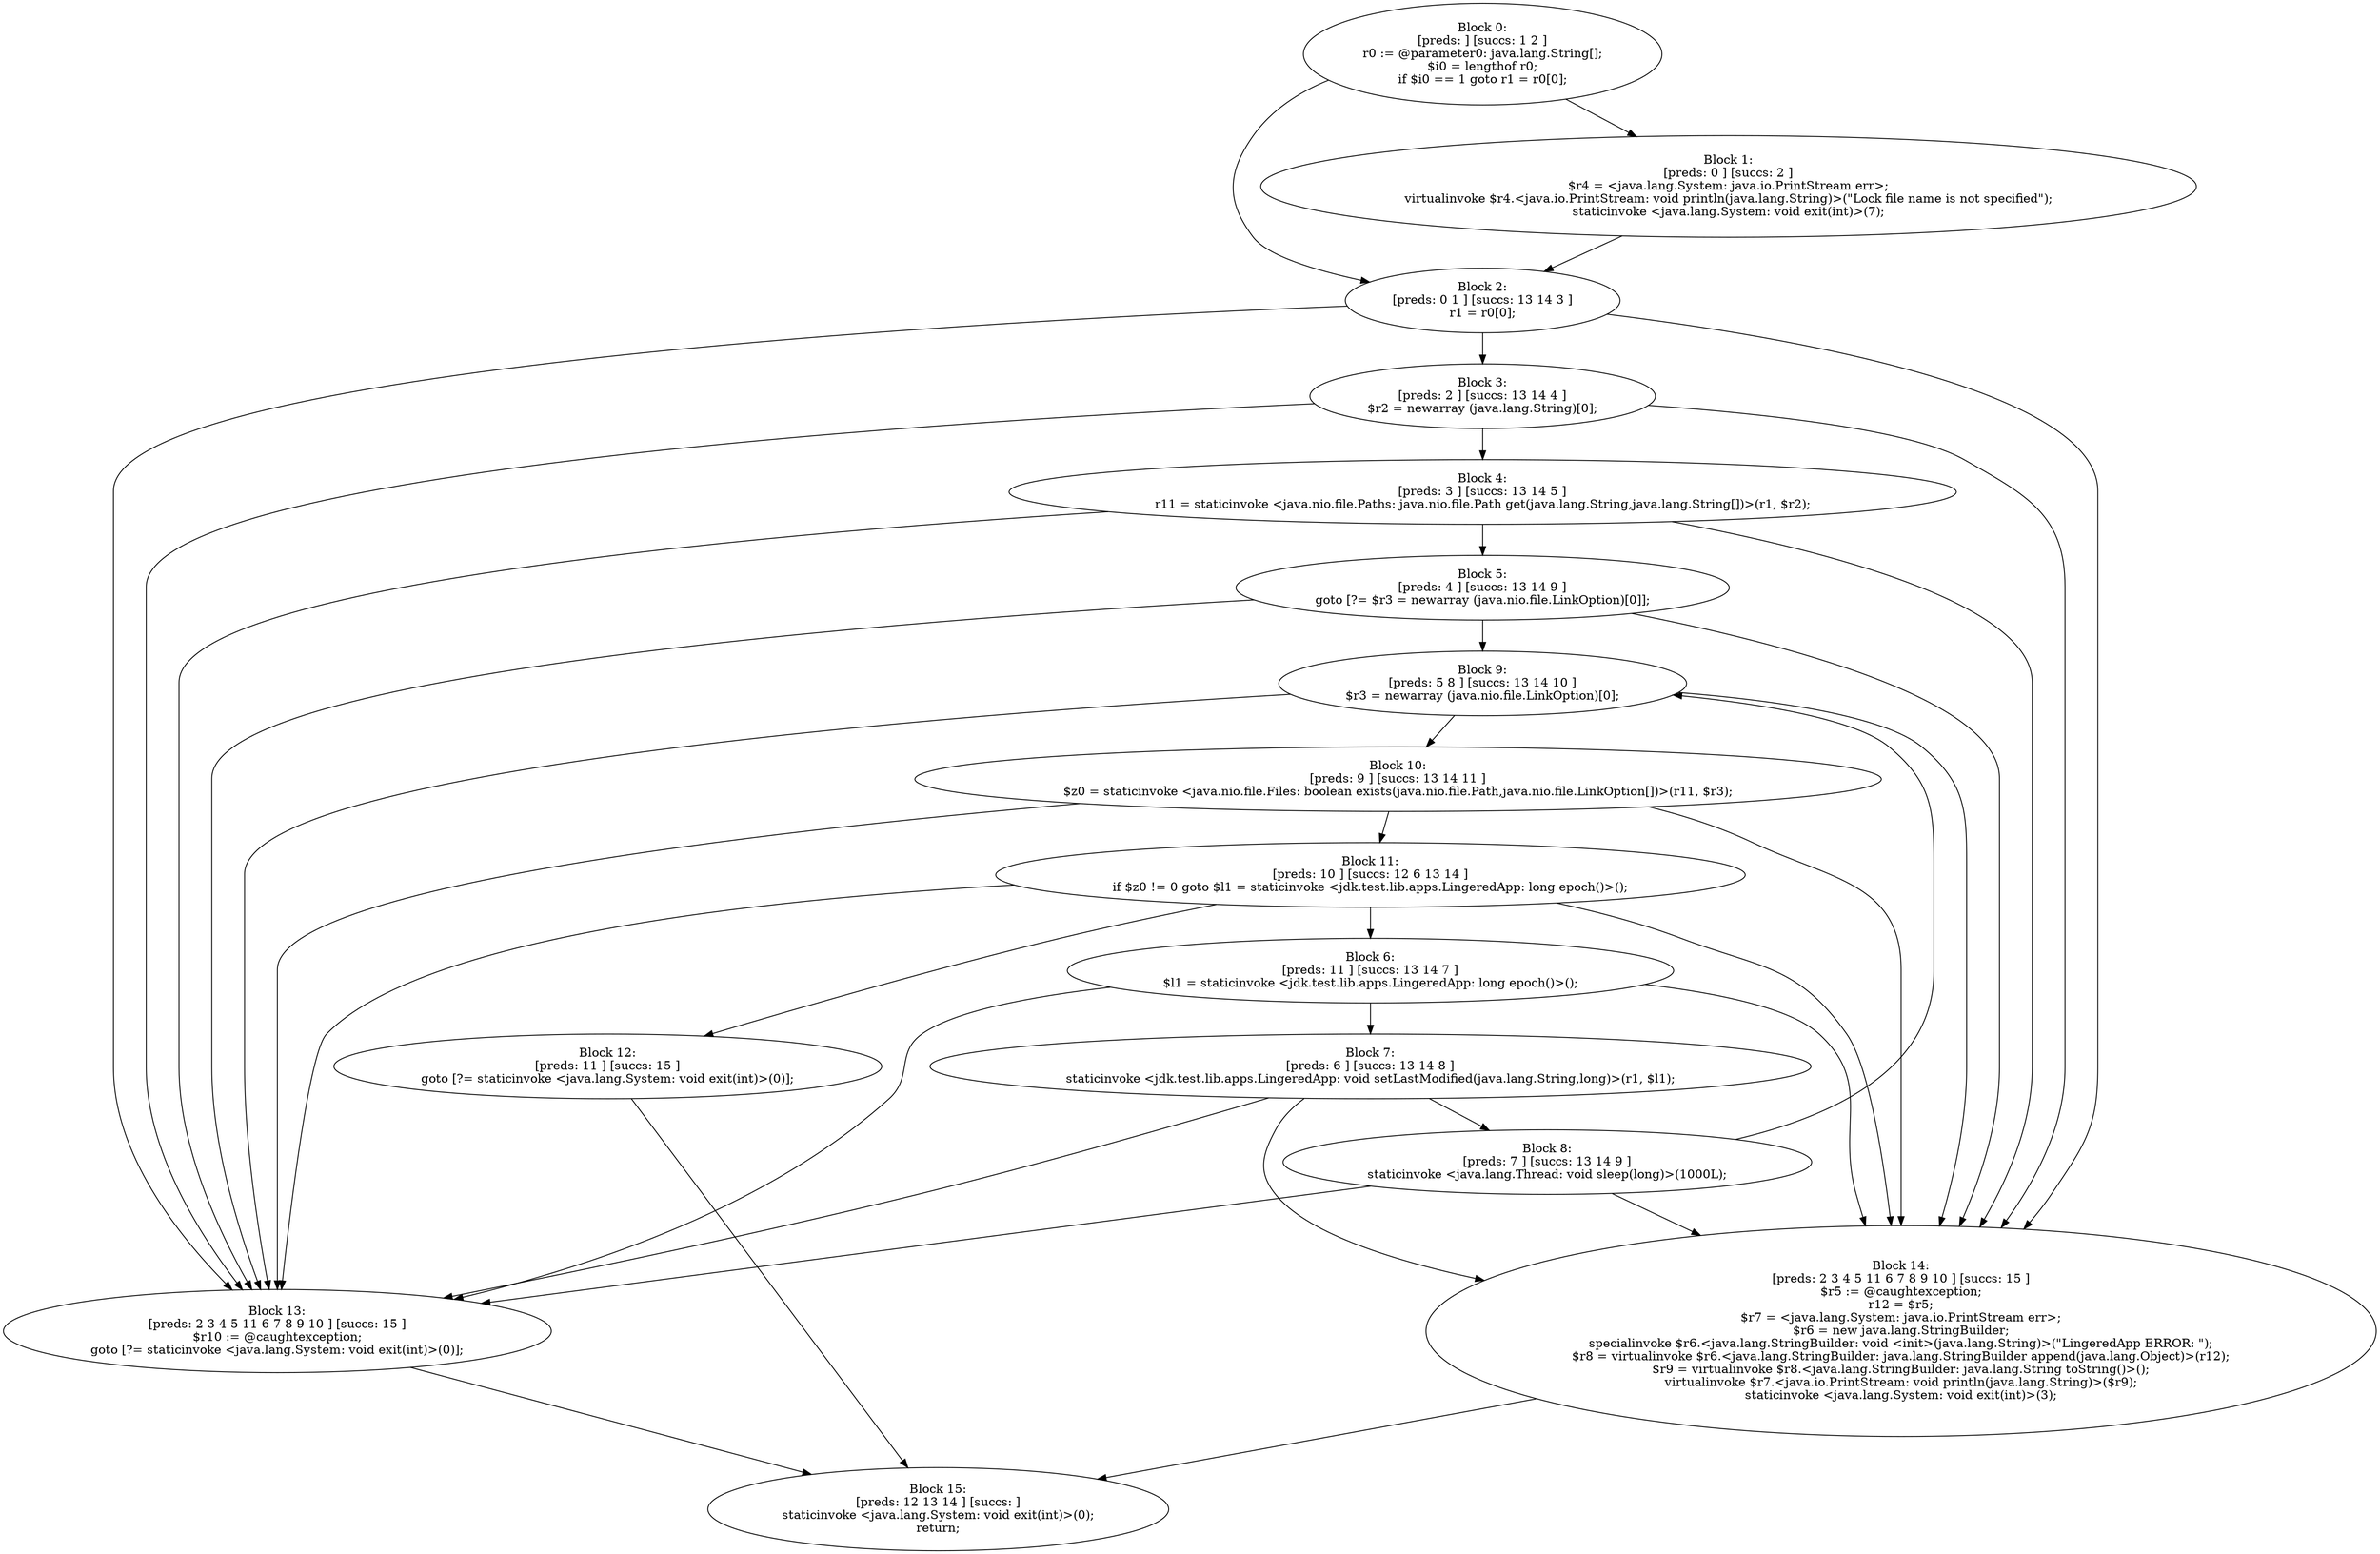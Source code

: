 digraph "unitGraph" {
    "Block 0:
[preds: ] [succs: 1 2 ]
r0 := @parameter0: java.lang.String[];
$i0 = lengthof r0;
if $i0 == 1 goto r1 = r0[0];
"
    "Block 1:
[preds: 0 ] [succs: 2 ]
$r4 = <java.lang.System: java.io.PrintStream err>;
virtualinvoke $r4.<java.io.PrintStream: void println(java.lang.String)>(\"Lock file name is not specified\");
staticinvoke <java.lang.System: void exit(int)>(7);
"
    "Block 2:
[preds: 0 1 ] [succs: 13 14 3 ]
r1 = r0[0];
"
    "Block 3:
[preds: 2 ] [succs: 13 14 4 ]
$r2 = newarray (java.lang.String)[0];
"
    "Block 4:
[preds: 3 ] [succs: 13 14 5 ]
r11 = staticinvoke <java.nio.file.Paths: java.nio.file.Path get(java.lang.String,java.lang.String[])>(r1, $r2);
"
    "Block 5:
[preds: 4 ] [succs: 13 14 9 ]
goto [?= $r3 = newarray (java.nio.file.LinkOption)[0]];
"
    "Block 6:
[preds: 11 ] [succs: 13 14 7 ]
$l1 = staticinvoke <jdk.test.lib.apps.LingeredApp: long epoch()>();
"
    "Block 7:
[preds: 6 ] [succs: 13 14 8 ]
staticinvoke <jdk.test.lib.apps.LingeredApp: void setLastModified(java.lang.String,long)>(r1, $l1);
"
    "Block 8:
[preds: 7 ] [succs: 13 14 9 ]
staticinvoke <java.lang.Thread: void sleep(long)>(1000L);
"
    "Block 9:
[preds: 5 8 ] [succs: 13 14 10 ]
$r3 = newarray (java.nio.file.LinkOption)[0];
"
    "Block 10:
[preds: 9 ] [succs: 13 14 11 ]
$z0 = staticinvoke <java.nio.file.Files: boolean exists(java.nio.file.Path,java.nio.file.LinkOption[])>(r11, $r3);
"
    "Block 11:
[preds: 10 ] [succs: 12 6 13 14 ]
if $z0 != 0 goto $l1 = staticinvoke <jdk.test.lib.apps.LingeredApp: long epoch()>();
"
    "Block 12:
[preds: 11 ] [succs: 15 ]
goto [?= staticinvoke <java.lang.System: void exit(int)>(0)];
"
    "Block 13:
[preds: 2 3 4 5 11 6 7 8 9 10 ] [succs: 15 ]
$r10 := @caughtexception;
goto [?= staticinvoke <java.lang.System: void exit(int)>(0)];
"
    "Block 14:
[preds: 2 3 4 5 11 6 7 8 9 10 ] [succs: 15 ]
$r5 := @caughtexception;
r12 = $r5;
$r7 = <java.lang.System: java.io.PrintStream err>;
$r6 = new java.lang.StringBuilder;
specialinvoke $r6.<java.lang.StringBuilder: void <init>(java.lang.String)>(\"LingeredApp ERROR: \");
$r8 = virtualinvoke $r6.<java.lang.StringBuilder: java.lang.StringBuilder append(java.lang.Object)>(r12);
$r9 = virtualinvoke $r8.<java.lang.StringBuilder: java.lang.String toString()>();
virtualinvoke $r7.<java.io.PrintStream: void println(java.lang.String)>($r9);
staticinvoke <java.lang.System: void exit(int)>(3);
"
    "Block 15:
[preds: 12 13 14 ] [succs: ]
staticinvoke <java.lang.System: void exit(int)>(0);
return;
"
    "Block 0:
[preds: ] [succs: 1 2 ]
r0 := @parameter0: java.lang.String[];
$i0 = lengthof r0;
if $i0 == 1 goto r1 = r0[0];
"->"Block 1:
[preds: 0 ] [succs: 2 ]
$r4 = <java.lang.System: java.io.PrintStream err>;
virtualinvoke $r4.<java.io.PrintStream: void println(java.lang.String)>(\"Lock file name is not specified\");
staticinvoke <java.lang.System: void exit(int)>(7);
";
    "Block 0:
[preds: ] [succs: 1 2 ]
r0 := @parameter0: java.lang.String[];
$i0 = lengthof r0;
if $i0 == 1 goto r1 = r0[0];
"->"Block 2:
[preds: 0 1 ] [succs: 13 14 3 ]
r1 = r0[0];
";
    "Block 1:
[preds: 0 ] [succs: 2 ]
$r4 = <java.lang.System: java.io.PrintStream err>;
virtualinvoke $r4.<java.io.PrintStream: void println(java.lang.String)>(\"Lock file name is not specified\");
staticinvoke <java.lang.System: void exit(int)>(7);
"->"Block 2:
[preds: 0 1 ] [succs: 13 14 3 ]
r1 = r0[0];
";
    "Block 2:
[preds: 0 1 ] [succs: 13 14 3 ]
r1 = r0[0];
"->"Block 13:
[preds: 2 3 4 5 11 6 7 8 9 10 ] [succs: 15 ]
$r10 := @caughtexception;
goto [?= staticinvoke <java.lang.System: void exit(int)>(0)];
";
    "Block 2:
[preds: 0 1 ] [succs: 13 14 3 ]
r1 = r0[0];
"->"Block 14:
[preds: 2 3 4 5 11 6 7 8 9 10 ] [succs: 15 ]
$r5 := @caughtexception;
r12 = $r5;
$r7 = <java.lang.System: java.io.PrintStream err>;
$r6 = new java.lang.StringBuilder;
specialinvoke $r6.<java.lang.StringBuilder: void <init>(java.lang.String)>(\"LingeredApp ERROR: \");
$r8 = virtualinvoke $r6.<java.lang.StringBuilder: java.lang.StringBuilder append(java.lang.Object)>(r12);
$r9 = virtualinvoke $r8.<java.lang.StringBuilder: java.lang.String toString()>();
virtualinvoke $r7.<java.io.PrintStream: void println(java.lang.String)>($r9);
staticinvoke <java.lang.System: void exit(int)>(3);
";
    "Block 2:
[preds: 0 1 ] [succs: 13 14 3 ]
r1 = r0[0];
"->"Block 3:
[preds: 2 ] [succs: 13 14 4 ]
$r2 = newarray (java.lang.String)[0];
";
    "Block 3:
[preds: 2 ] [succs: 13 14 4 ]
$r2 = newarray (java.lang.String)[0];
"->"Block 13:
[preds: 2 3 4 5 11 6 7 8 9 10 ] [succs: 15 ]
$r10 := @caughtexception;
goto [?= staticinvoke <java.lang.System: void exit(int)>(0)];
";
    "Block 3:
[preds: 2 ] [succs: 13 14 4 ]
$r2 = newarray (java.lang.String)[0];
"->"Block 14:
[preds: 2 3 4 5 11 6 7 8 9 10 ] [succs: 15 ]
$r5 := @caughtexception;
r12 = $r5;
$r7 = <java.lang.System: java.io.PrintStream err>;
$r6 = new java.lang.StringBuilder;
specialinvoke $r6.<java.lang.StringBuilder: void <init>(java.lang.String)>(\"LingeredApp ERROR: \");
$r8 = virtualinvoke $r6.<java.lang.StringBuilder: java.lang.StringBuilder append(java.lang.Object)>(r12);
$r9 = virtualinvoke $r8.<java.lang.StringBuilder: java.lang.String toString()>();
virtualinvoke $r7.<java.io.PrintStream: void println(java.lang.String)>($r9);
staticinvoke <java.lang.System: void exit(int)>(3);
";
    "Block 3:
[preds: 2 ] [succs: 13 14 4 ]
$r2 = newarray (java.lang.String)[0];
"->"Block 4:
[preds: 3 ] [succs: 13 14 5 ]
r11 = staticinvoke <java.nio.file.Paths: java.nio.file.Path get(java.lang.String,java.lang.String[])>(r1, $r2);
";
    "Block 4:
[preds: 3 ] [succs: 13 14 5 ]
r11 = staticinvoke <java.nio.file.Paths: java.nio.file.Path get(java.lang.String,java.lang.String[])>(r1, $r2);
"->"Block 13:
[preds: 2 3 4 5 11 6 7 8 9 10 ] [succs: 15 ]
$r10 := @caughtexception;
goto [?= staticinvoke <java.lang.System: void exit(int)>(0)];
";
    "Block 4:
[preds: 3 ] [succs: 13 14 5 ]
r11 = staticinvoke <java.nio.file.Paths: java.nio.file.Path get(java.lang.String,java.lang.String[])>(r1, $r2);
"->"Block 14:
[preds: 2 3 4 5 11 6 7 8 9 10 ] [succs: 15 ]
$r5 := @caughtexception;
r12 = $r5;
$r7 = <java.lang.System: java.io.PrintStream err>;
$r6 = new java.lang.StringBuilder;
specialinvoke $r6.<java.lang.StringBuilder: void <init>(java.lang.String)>(\"LingeredApp ERROR: \");
$r8 = virtualinvoke $r6.<java.lang.StringBuilder: java.lang.StringBuilder append(java.lang.Object)>(r12);
$r9 = virtualinvoke $r8.<java.lang.StringBuilder: java.lang.String toString()>();
virtualinvoke $r7.<java.io.PrintStream: void println(java.lang.String)>($r9);
staticinvoke <java.lang.System: void exit(int)>(3);
";
    "Block 4:
[preds: 3 ] [succs: 13 14 5 ]
r11 = staticinvoke <java.nio.file.Paths: java.nio.file.Path get(java.lang.String,java.lang.String[])>(r1, $r2);
"->"Block 5:
[preds: 4 ] [succs: 13 14 9 ]
goto [?= $r3 = newarray (java.nio.file.LinkOption)[0]];
";
    "Block 5:
[preds: 4 ] [succs: 13 14 9 ]
goto [?= $r3 = newarray (java.nio.file.LinkOption)[0]];
"->"Block 13:
[preds: 2 3 4 5 11 6 7 8 9 10 ] [succs: 15 ]
$r10 := @caughtexception;
goto [?= staticinvoke <java.lang.System: void exit(int)>(0)];
";
    "Block 5:
[preds: 4 ] [succs: 13 14 9 ]
goto [?= $r3 = newarray (java.nio.file.LinkOption)[0]];
"->"Block 14:
[preds: 2 3 4 5 11 6 7 8 9 10 ] [succs: 15 ]
$r5 := @caughtexception;
r12 = $r5;
$r7 = <java.lang.System: java.io.PrintStream err>;
$r6 = new java.lang.StringBuilder;
specialinvoke $r6.<java.lang.StringBuilder: void <init>(java.lang.String)>(\"LingeredApp ERROR: \");
$r8 = virtualinvoke $r6.<java.lang.StringBuilder: java.lang.StringBuilder append(java.lang.Object)>(r12);
$r9 = virtualinvoke $r8.<java.lang.StringBuilder: java.lang.String toString()>();
virtualinvoke $r7.<java.io.PrintStream: void println(java.lang.String)>($r9);
staticinvoke <java.lang.System: void exit(int)>(3);
";
    "Block 5:
[preds: 4 ] [succs: 13 14 9 ]
goto [?= $r3 = newarray (java.nio.file.LinkOption)[0]];
"->"Block 9:
[preds: 5 8 ] [succs: 13 14 10 ]
$r3 = newarray (java.nio.file.LinkOption)[0];
";
    "Block 6:
[preds: 11 ] [succs: 13 14 7 ]
$l1 = staticinvoke <jdk.test.lib.apps.LingeredApp: long epoch()>();
"->"Block 13:
[preds: 2 3 4 5 11 6 7 8 9 10 ] [succs: 15 ]
$r10 := @caughtexception;
goto [?= staticinvoke <java.lang.System: void exit(int)>(0)];
";
    "Block 6:
[preds: 11 ] [succs: 13 14 7 ]
$l1 = staticinvoke <jdk.test.lib.apps.LingeredApp: long epoch()>();
"->"Block 14:
[preds: 2 3 4 5 11 6 7 8 9 10 ] [succs: 15 ]
$r5 := @caughtexception;
r12 = $r5;
$r7 = <java.lang.System: java.io.PrintStream err>;
$r6 = new java.lang.StringBuilder;
specialinvoke $r6.<java.lang.StringBuilder: void <init>(java.lang.String)>(\"LingeredApp ERROR: \");
$r8 = virtualinvoke $r6.<java.lang.StringBuilder: java.lang.StringBuilder append(java.lang.Object)>(r12);
$r9 = virtualinvoke $r8.<java.lang.StringBuilder: java.lang.String toString()>();
virtualinvoke $r7.<java.io.PrintStream: void println(java.lang.String)>($r9);
staticinvoke <java.lang.System: void exit(int)>(3);
";
    "Block 6:
[preds: 11 ] [succs: 13 14 7 ]
$l1 = staticinvoke <jdk.test.lib.apps.LingeredApp: long epoch()>();
"->"Block 7:
[preds: 6 ] [succs: 13 14 8 ]
staticinvoke <jdk.test.lib.apps.LingeredApp: void setLastModified(java.lang.String,long)>(r1, $l1);
";
    "Block 7:
[preds: 6 ] [succs: 13 14 8 ]
staticinvoke <jdk.test.lib.apps.LingeredApp: void setLastModified(java.lang.String,long)>(r1, $l1);
"->"Block 13:
[preds: 2 3 4 5 11 6 7 8 9 10 ] [succs: 15 ]
$r10 := @caughtexception;
goto [?= staticinvoke <java.lang.System: void exit(int)>(0)];
";
    "Block 7:
[preds: 6 ] [succs: 13 14 8 ]
staticinvoke <jdk.test.lib.apps.LingeredApp: void setLastModified(java.lang.String,long)>(r1, $l1);
"->"Block 14:
[preds: 2 3 4 5 11 6 7 8 9 10 ] [succs: 15 ]
$r5 := @caughtexception;
r12 = $r5;
$r7 = <java.lang.System: java.io.PrintStream err>;
$r6 = new java.lang.StringBuilder;
specialinvoke $r6.<java.lang.StringBuilder: void <init>(java.lang.String)>(\"LingeredApp ERROR: \");
$r8 = virtualinvoke $r6.<java.lang.StringBuilder: java.lang.StringBuilder append(java.lang.Object)>(r12);
$r9 = virtualinvoke $r8.<java.lang.StringBuilder: java.lang.String toString()>();
virtualinvoke $r7.<java.io.PrintStream: void println(java.lang.String)>($r9);
staticinvoke <java.lang.System: void exit(int)>(3);
";
    "Block 7:
[preds: 6 ] [succs: 13 14 8 ]
staticinvoke <jdk.test.lib.apps.LingeredApp: void setLastModified(java.lang.String,long)>(r1, $l1);
"->"Block 8:
[preds: 7 ] [succs: 13 14 9 ]
staticinvoke <java.lang.Thread: void sleep(long)>(1000L);
";
    "Block 8:
[preds: 7 ] [succs: 13 14 9 ]
staticinvoke <java.lang.Thread: void sleep(long)>(1000L);
"->"Block 13:
[preds: 2 3 4 5 11 6 7 8 9 10 ] [succs: 15 ]
$r10 := @caughtexception;
goto [?= staticinvoke <java.lang.System: void exit(int)>(0)];
";
    "Block 8:
[preds: 7 ] [succs: 13 14 9 ]
staticinvoke <java.lang.Thread: void sleep(long)>(1000L);
"->"Block 14:
[preds: 2 3 4 5 11 6 7 8 9 10 ] [succs: 15 ]
$r5 := @caughtexception;
r12 = $r5;
$r7 = <java.lang.System: java.io.PrintStream err>;
$r6 = new java.lang.StringBuilder;
specialinvoke $r6.<java.lang.StringBuilder: void <init>(java.lang.String)>(\"LingeredApp ERROR: \");
$r8 = virtualinvoke $r6.<java.lang.StringBuilder: java.lang.StringBuilder append(java.lang.Object)>(r12);
$r9 = virtualinvoke $r8.<java.lang.StringBuilder: java.lang.String toString()>();
virtualinvoke $r7.<java.io.PrintStream: void println(java.lang.String)>($r9);
staticinvoke <java.lang.System: void exit(int)>(3);
";
    "Block 8:
[preds: 7 ] [succs: 13 14 9 ]
staticinvoke <java.lang.Thread: void sleep(long)>(1000L);
"->"Block 9:
[preds: 5 8 ] [succs: 13 14 10 ]
$r3 = newarray (java.nio.file.LinkOption)[0];
";
    "Block 9:
[preds: 5 8 ] [succs: 13 14 10 ]
$r3 = newarray (java.nio.file.LinkOption)[0];
"->"Block 13:
[preds: 2 3 4 5 11 6 7 8 9 10 ] [succs: 15 ]
$r10 := @caughtexception;
goto [?= staticinvoke <java.lang.System: void exit(int)>(0)];
";
    "Block 9:
[preds: 5 8 ] [succs: 13 14 10 ]
$r3 = newarray (java.nio.file.LinkOption)[0];
"->"Block 14:
[preds: 2 3 4 5 11 6 7 8 9 10 ] [succs: 15 ]
$r5 := @caughtexception;
r12 = $r5;
$r7 = <java.lang.System: java.io.PrintStream err>;
$r6 = new java.lang.StringBuilder;
specialinvoke $r6.<java.lang.StringBuilder: void <init>(java.lang.String)>(\"LingeredApp ERROR: \");
$r8 = virtualinvoke $r6.<java.lang.StringBuilder: java.lang.StringBuilder append(java.lang.Object)>(r12);
$r9 = virtualinvoke $r8.<java.lang.StringBuilder: java.lang.String toString()>();
virtualinvoke $r7.<java.io.PrintStream: void println(java.lang.String)>($r9);
staticinvoke <java.lang.System: void exit(int)>(3);
";
    "Block 9:
[preds: 5 8 ] [succs: 13 14 10 ]
$r3 = newarray (java.nio.file.LinkOption)[0];
"->"Block 10:
[preds: 9 ] [succs: 13 14 11 ]
$z0 = staticinvoke <java.nio.file.Files: boolean exists(java.nio.file.Path,java.nio.file.LinkOption[])>(r11, $r3);
";
    "Block 10:
[preds: 9 ] [succs: 13 14 11 ]
$z0 = staticinvoke <java.nio.file.Files: boolean exists(java.nio.file.Path,java.nio.file.LinkOption[])>(r11, $r3);
"->"Block 13:
[preds: 2 3 4 5 11 6 7 8 9 10 ] [succs: 15 ]
$r10 := @caughtexception;
goto [?= staticinvoke <java.lang.System: void exit(int)>(0)];
";
    "Block 10:
[preds: 9 ] [succs: 13 14 11 ]
$z0 = staticinvoke <java.nio.file.Files: boolean exists(java.nio.file.Path,java.nio.file.LinkOption[])>(r11, $r3);
"->"Block 14:
[preds: 2 3 4 5 11 6 7 8 9 10 ] [succs: 15 ]
$r5 := @caughtexception;
r12 = $r5;
$r7 = <java.lang.System: java.io.PrintStream err>;
$r6 = new java.lang.StringBuilder;
specialinvoke $r6.<java.lang.StringBuilder: void <init>(java.lang.String)>(\"LingeredApp ERROR: \");
$r8 = virtualinvoke $r6.<java.lang.StringBuilder: java.lang.StringBuilder append(java.lang.Object)>(r12);
$r9 = virtualinvoke $r8.<java.lang.StringBuilder: java.lang.String toString()>();
virtualinvoke $r7.<java.io.PrintStream: void println(java.lang.String)>($r9);
staticinvoke <java.lang.System: void exit(int)>(3);
";
    "Block 10:
[preds: 9 ] [succs: 13 14 11 ]
$z0 = staticinvoke <java.nio.file.Files: boolean exists(java.nio.file.Path,java.nio.file.LinkOption[])>(r11, $r3);
"->"Block 11:
[preds: 10 ] [succs: 12 6 13 14 ]
if $z0 != 0 goto $l1 = staticinvoke <jdk.test.lib.apps.LingeredApp: long epoch()>();
";
    "Block 11:
[preds: 10 ] [succs: 12 6 13 14 ]
if $z0 != 0 goto $l1 = staticinvoke <jdk.test.lib.apps.LingeredApp: long epoch()>();
"->"Block 12:
[preds: 11 ] [succs: 15 ]
goto [?= staticinvoke <java.lang.System: void exit(int)>(0)];
";
    "Block 11:
[preds: 10 ] [succs: 12 6 13 14 ]
if $z0 != 0 goto $l1 = staticinvoke <jdk.test.lib.apps.LingeredApp: long epoch()>();
"->"Block 6:
[preds: 11 ] [succs: 13 14 7 ]
$l1 = staticinvoke <jdk.test.lib.apps.LingeredApp: long epoch()>();
";
    "Block 11:
[preds: 10 ] [succs: 12 6 13 14 ]
if $z0 != 0 goto $l1 = staticinvoke <jdk.test.lib.apps.LingeredApp: long epoch()>();
"->"Block 13:
[preds: 2 3 4 5 11 6 7 8 9 10 ] [succs: 15 ]
$r10 := @caughtexception;
goto [?= staticinvoke <java.lang.System: void exit(int)>(0)];
";
    "Block 11:
[preds: 10 ] [succs: 12 6 13 14 ]
if $z0 != 0 goto $l1 = staticinvoke <jdk.test.lib.apps.LingeredApp: long epoch()>();
"->"Block 14:
[preds: 2 3 4 5 11 6 7 8 9 10 ] [succs: 15 ]
$r5 := @caughtexception;
r12 = $r5;
$r7 = <java.lang.System: java.io.PrintStream err>;
$r6 = new java.lang.StringBuilder;
specialinvoke $r6.<java.lang.StringBuilder: void <init>(java.lang.String)>(\"LingeredApp ERROR: \");
$r8 = virtualinvoke $r6.<java.lang.StringBuilder: java.lang.StringBuilder append(java.lang.Object)>(r12);
$r9 = virtualinvoke $r8.<java.lang.StringBuilder: java.lang.String toString()>();
virtualinvoke $r7.<java.io.PrintStream: void println(java.lang.String)>($r9);
staticinvoke <java.lang.System: void exit(int)>(3);
";
    "Block 12:
[preds: 11 ] [succs: 15 ]
goto [?= staticinvoke <java.lang.System: void exit(int)>(0)];
"->"Block 15:
[preds: 12 13 14 ] [succs: ]
staticinvoke <java.lang.System: void exit(int)>(0);
return;
";
    "Block 13:
[preds: 2 3 4 5 11 6 7 8 9 10 ] [succs: 15 ]
$r10 := @caughtexception;
goto [?= staticinvoke <java.lang.System: void exit(int)>(0)];
"->"Block 15:
[preds: 12 13 14 ] [succs: ]
staticinvoke <java.lang.System: void exit(int)>(0);
return;
";
    "Block 14:
[preds: 2 3 4 5 11 6 7 8 9 10 ] [succs: 15 ]
$r5 := @caughtexception;
r12 = $r5;
$r7 = <java.lang.System: java.io.PrintStream err>;
$r6 = new java.lang.StringBuilder;
specialinvoke $r6.<java.lang.StringBuilder: void <init>(java.lang.String)>(\"LingeredApp ERROR: \");
$r8 = virtualinvoke $r6.<java.lang.StringBuilder: java.lang.StringBuilder append(java.lang.Object)>(r12);
$r9 = virtualinvoke $r8.<java.lang.StringBuilder: java.lang.String toString()>();
virtualinvoke $r7.<java.io.PrintStream: void println(java.lang.String)>($r9);
staticinvoke <java.lang.System: void exit(int)>(3);
"->"Block 15:
[preds: 12 13 14 ] [succs: ]
staticinvoke <java.lang.System: void exit(int)>(0);
return;
";
}
